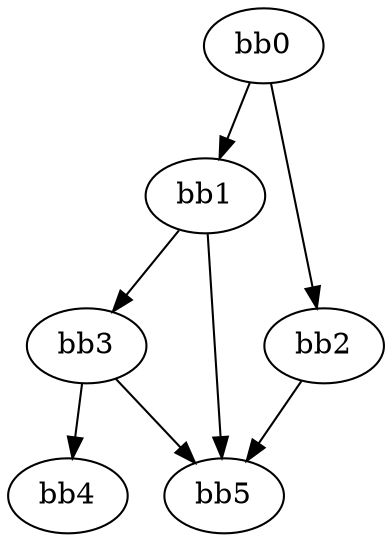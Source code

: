 digraph {
    0 [ label = "bb0\l" ]
    1 [ label = "bb1\l" ]
    2 [ label = "bb2\l" ]
    3 [ label = "bb3\l" ]
    4 [ label = "bb4\l" ]
    5 [ label = "bb5\l" ]
    0 -> 1 [ ]
    0 -> 2 [ ]
    1 -> 3 [ ]
    1 -> 5 [ ]
    2 -> 5 [ ]
    3 -> 4 [ ]
    3 -> 5 [ ]
}

